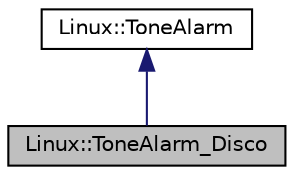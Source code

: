 digraph "Linux::ToneAlarm_Disco"
{
 // INTERACTIVE_SVG=YES
  edge [fontname="Helvetica",fontsize="10",labelfontname="Helvetica",labelfontsize="10"];
  node [fontname="Helvetica",fontsize="10",shape=record];
  Node1 [label="Linux::ToneAlarm_Disco",height=0.2,width=0.4,color="black", fillcolor="grey75", style="filled", fontcolor="black"];
  Node2 -> Node1 [dir="back",color="midnightblue",fontsize="10",style="solid",fontname="Helvetica"];
  Node2 [label="Linux::ToneAlarm",height=0.2,width=0.4,color="black", fillcolor="white", style="filled",URL="$classLinux_1_1ToneAlarm.html"];
}

